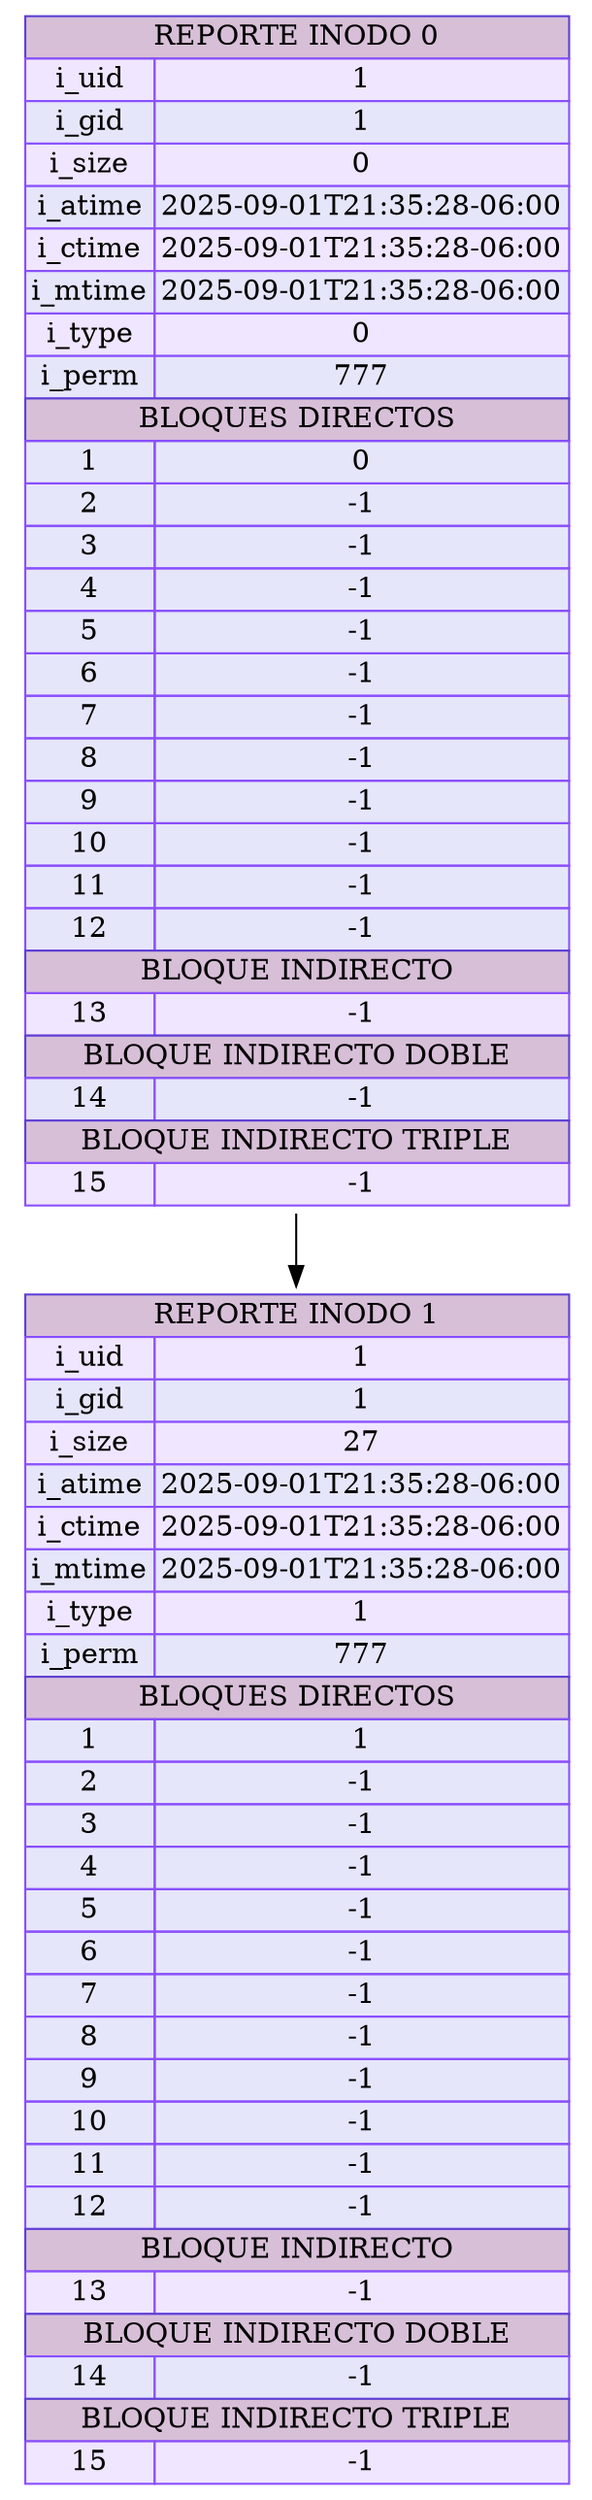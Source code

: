 digraph G {
        node [shape=plaintext]
    inode0 [label=<
            <table border="0" cellborder="1" cellspacing="0" bgcolor="#E6E6FA" color="#8A4FFF">
                <tr><td colspan="2" bgcolor="#D8BFD8" color="#5D3FD3"> REPORTE INODO 0 </td></tr>
                <tr><td bgcolor="#F0E6FF">i_uid</td><td bgcolor="#F0E6FF">1</td></tr>
                <tr><td bgcolor="#E6E6FA">i_gid</td><td bgcolor="#E6E6FA">1</td></tr>
                <tr><td bgcolor="#F0E6FF">i_size</td><td bgcolor="#F0E6FF">0</td></tr>
                <tr><td bgcolor="#E6E6FA">i_atime</td><td bgcolor="#E6E6FA">2025-09-01T21:35:28-06:00</td></tr>
                <tr><td bgcolor="#F0E6FF">i_ctime</td><td bgcolor="#F0E6FF">2025-09-01T21:35:28-06:00</td></tr>
                <tr><td bgcolor="#E6E6FA">i_mtime</td><td bgcolor="#E6E6FA">2025-09-01T21:35:28-06:00</td></tr>
                <tr><td bgcolor="#F0E6FF">i_type</td><td bgcolor="#F0E6FF">0</td></tr>
                <tr><td bgcolor="#E6E6FA">i_perm</td><td bgcolor="#E6E6FA">777</td></tr>
                <tr><td colspan="2" bgcolor="#D8BFD8" color="#5D3FD3">BLOQUES DIRECTOS</td></tr>
            <tr><td>1</td><td>0</td></tr><tr><td>2</td><td>-1</td></tr><tr><td>3</td><td>-1</td></tr><tr><td>4</td><td>-1</td></tr><tr><td>5</td><td>-1</td></tr><tr><td>6</td><td>-1</td></tr><tr><td>7</td><td>-1</td></tr><tr><td>8</td><td>-1</td></tr><tr><td>9</td><td>-1</td></tr><tr><td>10</td><td>-1</td></tr><tr><td>11</td><td>-1</td></tr><tr><td>12</td><td>-1</td></tr>
                <tr><td colspan="2" bgcolor="#D8BFD8" color="#5D3FD3">BLOQUE INDIRECTO</td></tr>
                <tr><td bgcolor="#F0E6FF">13</td><td bgcolor="#F0E6FF">-1</td></tr>
                <tr><td colspan="2" bgcolor="#D8BFD8" color="#5D3FD3">BLOQUE INDIRECTO DOBLE</td></tr>
                <tr><td bgcolor="#E6E6FA">14</td><td bgcolor="#E6E6FA">-1</td></tr>
                <tr><td colspan="2" bgcolor="#D8BFD8" color="#5D3FD3">BLOQUE INDIRECTO TRIPLE</td></tr>
                <tr><td bgcolor="#F0E6FF">15</td><td bgcolor="#F0E6FF">-1</td></tr>
            </table>>];
        inode0 -> inode1;
inode1 [label=<
            <table border="0" cellborder="1" cellspacing="0" bgcolor="#E6E6FA" color="#8A4FFF">
                <tr><td colspan="2" bgcolor="#D8BFD8" color="#5D3FD3"> REPORTE INODO 1 </td></tr>
                <tr><td bgcolor="#F0E6FF">i_uid</td><td bgcolor="#F0E6FF">1</td></tr>
                <tr><td bgcolor="#E6E6FA">i_gid</td><td bgcolor="#E6E6FA">1</td></tr>
                <tr><td bgcolor="#F0E6FF">i_size</td><td bgcolor="#F0E6FF">27</td></tr>
                <tr><td bgcolor="#E6E6FA">i_atime</td><td bgcolor="#E6E6FA">2025-09-01T21:35:28-06:00</td></tr>
                <tr><td bgcolor="#F0E6FF">i_ctime</td><td bgcolor="#F0E6FF">2025-09-01T21:35:28-06:00</td></tr>
                <tr><td bgcolor="#E6E6FA">i_mtime</td><td bgcolor="#E6E6FA">2025-09-01T21:35:28-06:00</td></tr>
                <tr><td bgcolor="#F0E6FF">i_type</td><td bgcolor="#F0E6FF">1</td></tr>
                <tr><td bgcolor="#E6E6FA">i_perm</td><td bgcolor="#E6E6FA">777</td></tr>
                <tr><td colspan="2" bgcolor="#D8BFD8" color="#5D3FD3">BLOQUES DIRECTOS</td></tr>
            <tr><td>1</td><td>1</td></tr><tr><td>2</td><td>-1</td></tr><tr><td>3</td><td>-1</td></tr><tr><td>4</td><td>-1</td></tr><tr><td>5</td><td>-1</td></tr><tr><td>6</td><td>-1</td></tr><tr><td>7</td><td>-1</td></tr><tr><td>8</td><td>-1</td></tr><tr><td>9</td><td>-1</td></tr><tr><td>10</td><td>-1</td></tr><tr><td>11</td><td>-1</td></tr><tr><td>12</td><td>-1</td></tr>
                <tr><td colspan="2" bgcolor="#D8BFD8" color="#5D3FD3">BLOQUE INDIRECTO</td></tr>
                <tr><td bgcolor="#F0E6FF">13</td><td bgcolor="#F0E6FF">-1</td></tr>
                <tr><td colspan="2" bgcolor="#D8BFD8" color="#5D3FD3">BLOQUE INDIRECTO DOBLE</td></tr>
                <tr><td bgcolor="#E6E6FA">14</td><td bgcolor="#E6E6FA">-1</td></tr>
                <tr><td colspan="2" bgcolor="#D8BFD8" color="#5D3FD3">BLOQUE INDIRECTO TRIPLE</td></tr>
                <tr><td bgcolor="#F0E6FF">15</td><td bgcolor="#F0E6FF">-1</td></tr>
            </table>>];
        }